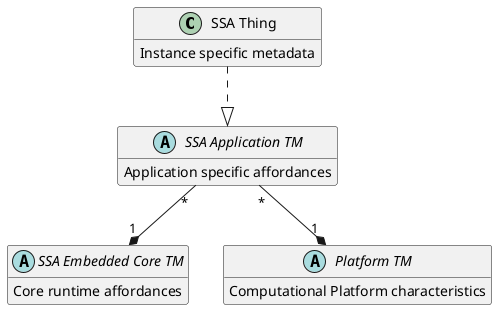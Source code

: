 @startuml

class "SSA Thing" as ssat {
        Instance specific metadata
    }

abstract class "SSA Application TM" as ttm {
        Application specific affordances
    }

abstract class "SSA Embedded Core TM" as rtm {
        Core runtime affordances
    }

abstract class "Platform TM" as ptm {
        Computational Platform characteristics
    }

ttm "*" --* "1" ptm
ttm "*" --* "1" rtm

ssat ..|> ttm


hide empty members

@enduml
